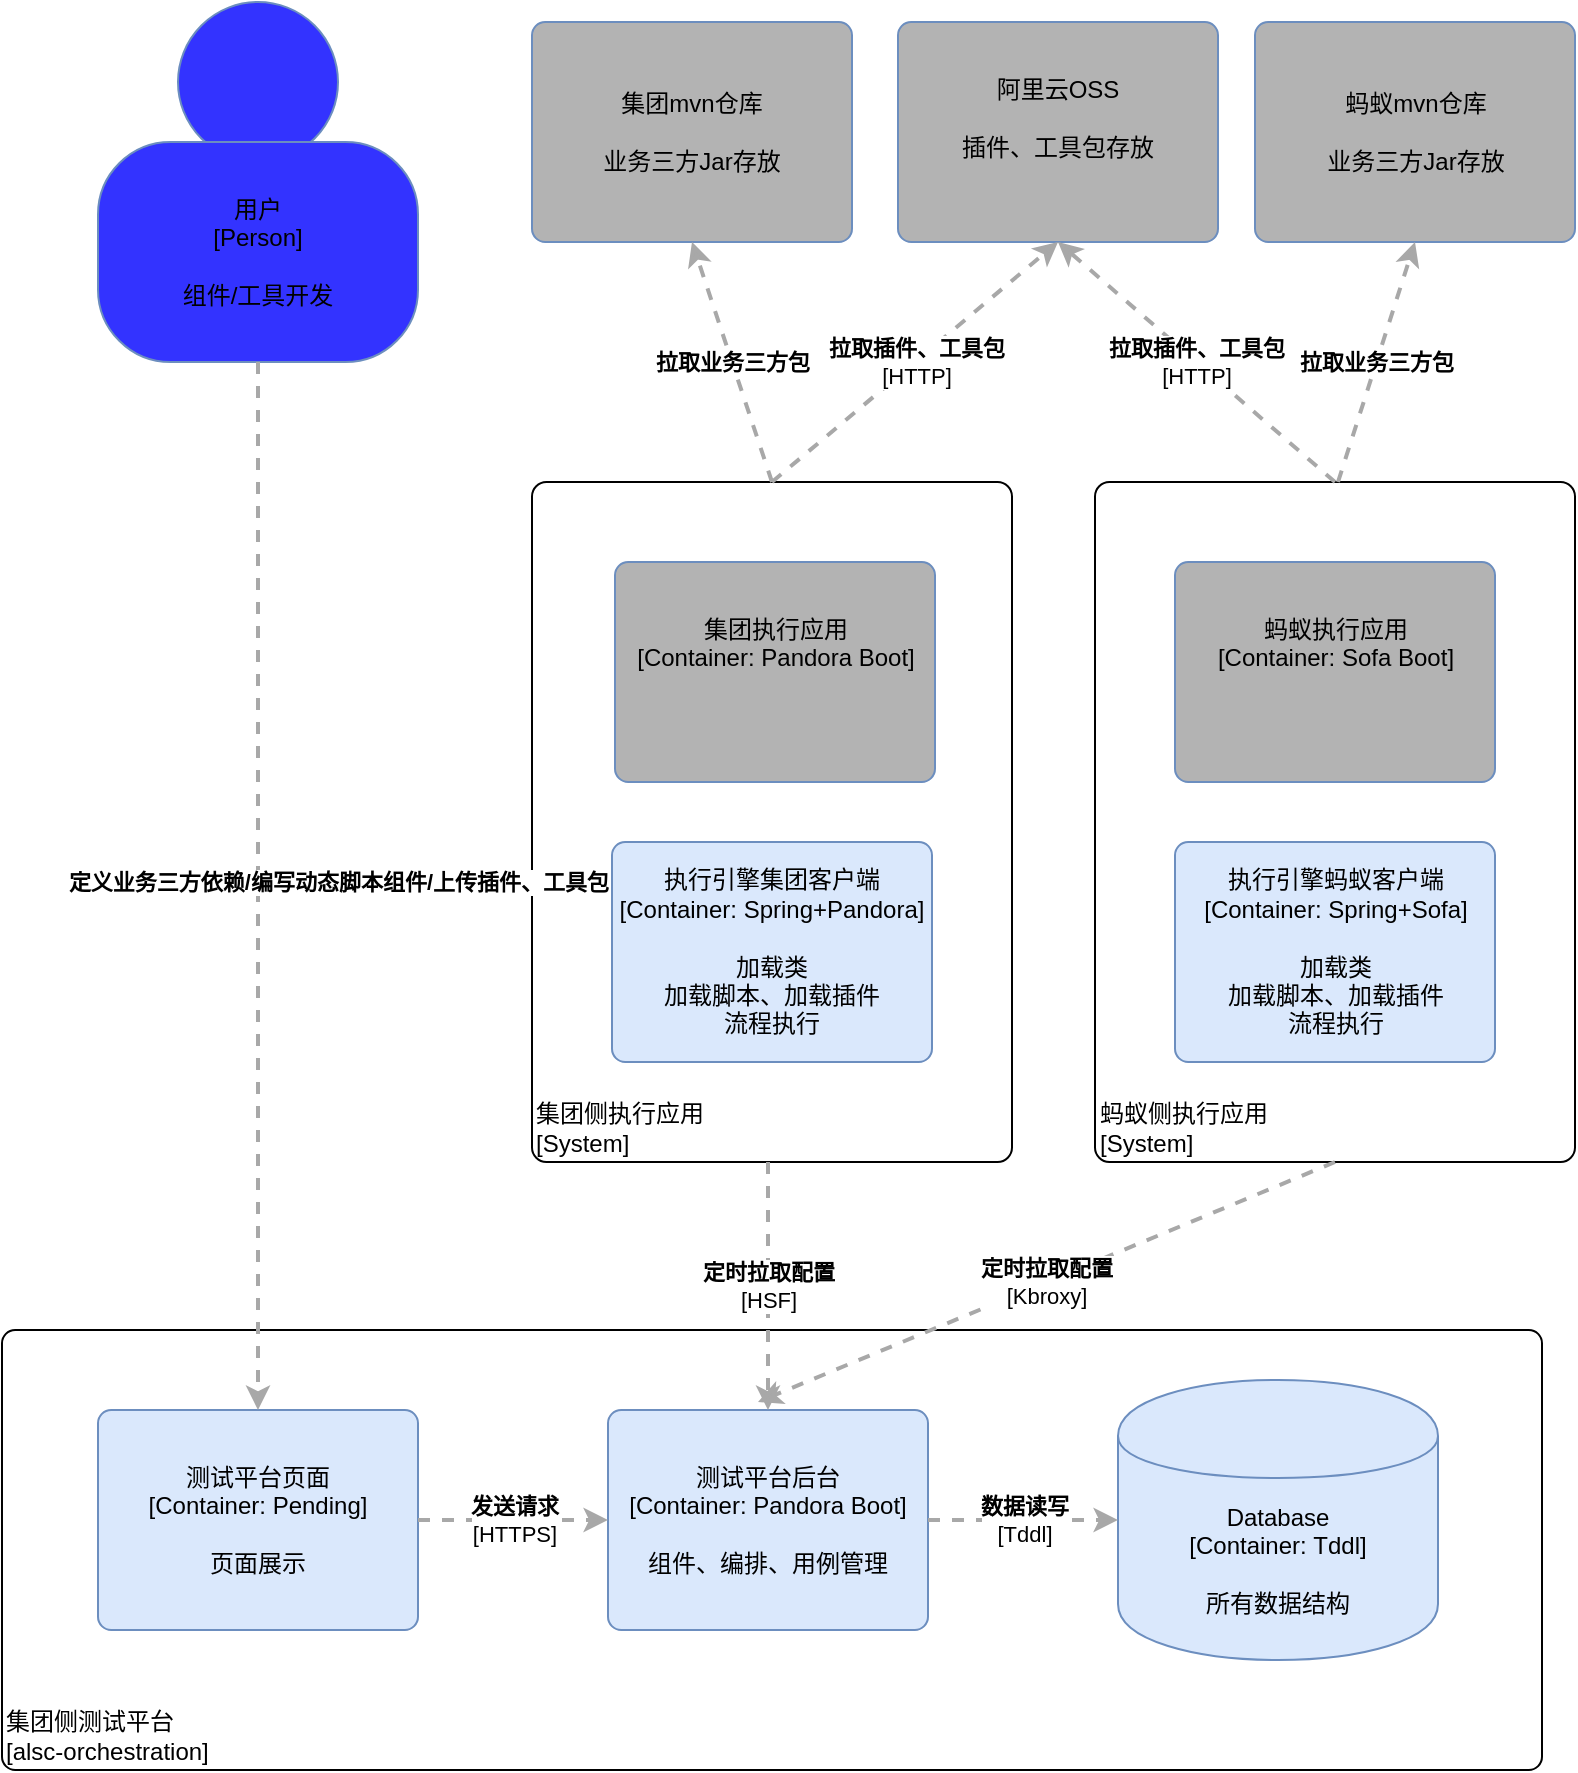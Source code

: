 <mxfile version="10.8.2" type="github"><diagram id="mtmfhuTGaaYhYyOTGC5t" name="Page-1"><mxGraphModel dx="1005" dy="615" grid="1" gridSize="10" guides="1" tooltips="1" connect="1" arrows="1" fold="1" page="1" pageScale="1" pageWidth="827" pageHeight="1169" math="0" shadow="0"><root><mxCell id="0"/><mxCell id="1" parent="0"/><mxCell id="rNYQg2nU4c1Ux6Mb_LW1-61" value="" style="group;rounded=0;labelBackgroundColor=none;fillColor=none;fontColor=#000000;align=center;html=1;strokeColor=#FFFFFF;" parent="1" vertex="1" connectable="0"><mxGeometry x="77" y="170" width="160" height="180" as="geometry"/><C4Person as="c4"/></mxCell><object label="&lt;div style=&quot;text-align: left&quot;&gt;集团侧测试平台&lt;/div&gt;&lt;div style=&quot;text-align: left&quot;&gt;[alsc-orchestration]&lt;/div&gt;" placeholders="1" c4Name="集团侧" c4Type="ExecutionEnvironment" c4Application="boundary" id="rNYQg2nU4c1Ux6Mb_LW1-65"><mxCell style="rounded=1;whiteSpace=wrap;html=1;labelBackgroundColor=none;fillColor=#ffffff;fontColor=#000000;align=left;arcSize=3;strokeColor=#000000;verticalAlign=bottom;shadow=0;" parent="1" vertex="1"><mxGeometry x="22" y="694" width="770" height="220" as="geometry"/><C4ExecutionEnvironment as="c4"/></mxCell></object><object label="&lt;span&gt;测试平台页面&lt;/span&gt;&lt;div&gt;[Container:&amp;nbsp;&lt;span&gt;Pending&lt;/span&gt;&lt;span&gt;]&lt;/span&gt;&lt;/div&gt;&lt;div&gt;&lt;br&gt;&lt;/div&gt;&lt;div&gt;页面展示&lt;/div&gt;" placeholders="1" c4Name="测试平台页面" c4Type="Container" c4Technology="Spring Controler" c4Description="页面展示" id="rNYQg2nU4c1Ux6Mb_LW1-66"><mxCell style="rounded=1;whiteSpace=wrap;html=1;labelBackgroundColor=none;fillColor=#dae8fc;fontColor=#000000;align=center;arcSize=6;strokeColor=#6c8ebf;shadow=0;" parent="1" vertex="1"><mxGeometry x="70" y="734" width="160" height="110" as="geometry"/><C4Container as="c4"/></mxCell></object><object label="&lt;span&gt;测试平台后台&lt;/span&gt;&lt;div&gt;[Container:&amp;nbsp;&lt;span&gt;Pandora Boot&lt;/span&gt;&lt;span&gt;]&lt;/span&gt;&lt;/div&gt;&lt;div&gt;&lt;br&gt;&lt;/div&gt;&lt;div&gt;组件、编排、用例管理&lt;/div&gt;" placeholders="1" c4Name="测试平台后台" c4Type="Container" c4Technology="Pandora Boot" c4Description="组件、用例、编排管理" id="rNYQg2nU4c1Ux6Mb_LW1-67"><mxCell style="rounded=1;whiteSpace=wrap;html=1;labelBackgroundColor=none;fillColor=#dae8fc;fontColor=#000000;align=center;arcSize=6;strokeColor=#6c8ebf;shadow=0;" parent="1" vertex="1"><mxGeometry x="325" y="734" width="160" height="110" as="geometry"/><C4Container as="c4"/></mxCell></object><object label="&lt;span&gt;Database&lt;/span&gt;&lt;div&gt;[Container:&amp;nbsp;Tddl]&lt;/div&gt;&lt;div&gt;&lt;br&gt;&lt;/div&gt;&lt;div&gt;所有数据结构&lt;/div&gt;" placeholders="1" c4Type="Database" c4Technology="Tddl" c4Description="所有数据结构" id="rNYQg2nU4c1Ux6Mb_LW1-68"><mxCell style="shape=cylinder;whiteSpace=wrap;html=1;boundedLbl=1;rounded=0;labelBackgroundColor=none;fillColor=#dae8fc;fontSize=12;fontColor=#000000;align=center;strokeColor=#6c8ebf;shadow=0;" parent="1" vertex="1"><mxGeometry x="580" y="719" width="160" height="140" as="geometry"/><C4Database as="c4"/></mxCell></object><object label="&lt;div style=&quot;text-align: left&quot;&gt;&lt;div style=&quot;text-align: center&quot;&gt;&lt;b&gt;发送请求&lt;/b&gt;&lt;/div&gt;&lt;div style=&quot;text-align: center&quot;&gt;[HTTPS]&lt;/div&gt;&lt;/div&gt;" c4Type="Relationship" c4Description="Beschreibung" c4Technology="technology" id="rNYQg2nU4c1Ux6Mb_LW1-69"><mxCell style="edgeStyle=none;rounded=0;html=1;entryX=0;entryY=0.5;jettySize=auto;orthogonalLoop=1;strokeColor=#A8A8A8;strokeWidth=2;fontColor=#000000;jumpStyle=none;dashed=1;exitX=1;exitY=0.5;exitDx=0;exitDy=0;entryDx=0;entryDy=0;" parent="1" source="rNYQg2nU4c1Ux6Mb_LW1-66" target="rNYQg2nU4c1Ux6Mb_LW1-67" edge="1"><mxGeometry width="160" relative="1" as="geometry"><mxPoint x="62" y="974" as="sourcePoint"/><mxPoint x="222" y="974" as="targetPoint"/></mxGeometry><C4Relationship as="c4"/></mxCell></object><object label="&lt;div style=&quot;text-align: left&quot;&gt;&lt;div style=&quot;text-align: center&quot;&gt;&lt;b&gt;数据读写&lt;/b&gt;&lt;/div&gt;&lt;div style=&quot;text-align: center&quot;&gt;[Tddl]&lt;/div&gt;&lt;/div&gt;" c4Type="Relationship" c4Description="Beschreibung" c4Technology="technology" id="rNYQg2nU4c1Ux6Mb_LW1-70"><mxCell style="edgeStyle=none;rounded=0;html=1;entryX=0;entryY=0.5;jettySize=auto;orthogonalLoop=1;strokeColor=#A8A8A8;strokeWidth=2;fontColor=#000000;jumpStyle=none;dashed=1;exitX=1;exitY=0.5;exitDx=0;exitDy=0;entryDx=0;entryDy=0;" parent="1" source="rNYQg2nU4c1Ux6Mb_LW1-67" target="rNYQg2nU4c1Ux6Mb_LW1-68" edge="1"><mxGeometry width="160" relative="1" as="geometry"><mxPoint x="492" y="674" as="sourcePoint"/><mxPoint x="652" y="674" as="targetPoint"/></mxGeometry><C4Relationship as="c4"/></mxCell></object><object label="&lt;div style=&quot;text-align: left&quot;&gt;集团侧执行应用&lt;/div&gt;&lt;div style=&quot;text-align: left&quot;&gt;[System]&lt;/div&gt;&lt;div style=&quot;text-align: right&quot;&gt;&lt;/div&gt;" placeholders="1" c4Name="集团侧租户" c4Type="DeploymentNode" c4OperationSystem="System" c4ScalingFactor="" id="rNYQg2nU4c1Ux6Mb_LW1-82"><mxCell style="rounded=1;whiteSpace=wrap;html=1;labelBackgroundColor=none;fillColor=#ffffff;fontColor=#000000;align=left;arcSize=3;strokeColor=#000000;verticalAlign=bottom;shadow=0;" parent="1" vertex="1"><mxGeometry x="287" y="270" width="240" height="340" as="geometry"/><C4DeploymentNode as="c4"/></mxCell></object><object label="执行引擎集团客户端&lt;br&gt;&lt;div&gt;[Container:&amp;nbsp;&lt;span&gt;Spring+Pandora&lt;/span&gt;&lt;span&gt;]&lt;/span&gt;&lt;/div&gt;&lt;div&gt;&lt;br&gt;&lt;/div&gt;&lt;div&gt;加载类&lt;/div&gt;&lt;div&gt;加载脚本、加载插件&lt;/div&gt;&lt;div&gt;流程执行&lt;/div&gt;" placeholders="1" c4Name="集团执行器" c4Type="Container" c4Technology="Spring+Pandora" c4Description="执行引擎" id="rNYQg2nU4c1Ux6Mb_LW1-83"><mxCell style="rounded=1;whiteSpace=wrap;html=1;labelBackgroundColor=none;fillColor=#dae8fc;fontColor=#000000;align=center;arcSize=6;strokeColor=#6c8ebf;shadow=0;" parent="1" vertex="1"><mxGeometry x="327" y="450" width="160" height="110" as="geometry"/><C4Container as="c4"/></mxCell></object><object label="&lt;span&gt;集团执行应用&lt;/span&gt;&lt;div&gt;[Container:&amp;nbsp;&lt;span&gt;Pandora Boot&lt;/span&gt;&lt;span&gt;]&lt;/span&gt;&lt;/div&gt;&lt;div&gt;&lt;br&gt;&lt;/div&gt;&lt;div&gt;&lt;br&gt;&lt;/div&gt;" placeholders="1" c4Name="集团租户" c4Type="Container" c4Technology="Pandora Boot" c4Description="提供组件" id="rNYQg2nU4c1Ux6Mb_LW1-84"><mxCell style="rounded=1;whiteSpace=wrap;html=1;labelBackgroundColor=none;fillColor=#B3B3B3;fontColor=#000000;align=center;arcSize=6;strokeColor=#6c8ebf;shadow=0;" parent="1" vertex="1"><mxGeometry x="328.5" y="310" width="160" height="110" as="geometry"/><C4Container as="c4"/></mxCell></object><object label="&lt;div style=&quot;text-align: left&quot;&gt;&lt;div style=&quot;text-align: center&quot;&gt;&lt;b&gt;定时拉取配置&lt;/b&gt;&lt;/div&gt;&lt;div style=&quot;text-align: center&quot;&gt;[HSF]&lt;/div&gt;&lt;/div&gt;" c4Type="Relationship" c4Description="Beschreibung" c4Technology="technology" id="rNYQg2nU4c1Ux6Mb_LW1-76"><mxCell style="edgeStyle=none;rounded=0;html=1;jettySize=auto;orthogonalLoop=1;strokeColor=#A8A8A8;strokeWidth=2;fontColor=#000000;jumpStyle=none;dashed=1;entryX=0.5;entryY=0;entryDx=0;entryDy=0;" parent="1" target="rNYQg2nU4c1Ux6Mb_LW1-67" edge="1"><mxGeometry width="160" relative="1" as="geometry"><mxPoint x="405" y="610" as="sourcePoint"/><mxPoint x="220" y="640" as="targetPoint"/></mxGeometry><C4Relationship as="c4"/></mxCell></object><object label="&lt;div style=&quot;text-align: left&quot;&gt;蚂蚁侧执行应用&lt;/div&gt;&lt;div style=&quot;text-align: left&quot;&gt;[System]&lt;/div&gt;&lt;div style=&quot;text-align: right&quot;&gt;&lt;/div&gt;" placeholders="1" c4Name="蚂蚁侧租户" c4Type="DeploymentNode" c4OperationSystem="System" c4ScalingFactor="" id="rNYQg2nU4c1Ux6Mb_LW1-89"><mxCell style="rounded=1;whiteSpace=wrap;html=1;labelBackgroundColor=none;fillColor=#ffffff;fontColor=#000000;align=left;arcSize=3;strokeColor=#000000;verticalAlign=bottom;shadow=0;" parent="1" vertex="1"><mxGeometry x="568.5" y="270" width="240" height="340" as="geometry"/><C4DeploymentNode as="c4"/></mxCell></object><object label="&lt;span&gt;执行引擎蚂蚁客户端&lt;/span&gt;&lt;div&gt;[Container:&amp;nbsp;&lt;span&gt;Spring+Sofa&lt;/span&gt;&lt;span&gt;]&lt;/span&gt;&lt;/div&gt;&lt;div&gt;&lt;br&gt;&lt;/div&gt;&lt;div&gt;&lt;div&gt;加载类&lt;/div&gt;&lt;div&gt;加载脚本、加载插件&lt;/div&gt;&lt;div&gt;流程执行&lt;/div&gt;&lt;/div&gt;" placeholders="1" c4Name="蚂蚁执行器" c4Type="Container" c4Technology="Spring+Sofa" c4Description="执行引擎" id="rNYQg2nU4c1Ux6Mb_LW1-90"><mxCell style="rounded=1;whiteSpace=wrap;html=1;labelBackgroundColor=none;fillColor=#dae8fc;fontColor=#000000;align=center;arcSize=6;strokeColor=#6c8ebf;shadow=0;" parent="1" vertex="1"><mxGeometry x="608.5" y="450" width="160" height="110" as="geometry"/><C4Container as="c4"/></mxCell></object><object label="&lt;span&gt;蚂蚁执行应用&lt;/span&gt;&lt;div&gt;[Container:&amp;nbsp;&lt;span&gt;Sofa Boot&lt;/span&gt;&lt;span&gt;]&lt;/span&gt;&lt;/div&gt;&lt;div&gt;&lt;br&gt;&lt;/div&gt;&lt;div&gt;&lt;br&gt;&lt;/div&gt;" placeholders="1" c4Name="蚂蚁租户" c4Type="Container" c4Technology="Sofa Boot" c4Description="提供组件" id="rNYQg2nU4c1Ux6Mb_LW1-91"><mxCell style="rounded=1;whiteSpace=wrap;html=1;labelBackgroundColor=none;fillColor=#B3B3B3;fontColor=#000000;align=center;arcSize=6;strokeColor=#6c8ebf;shadow=0;" parent="1" vertex="1"><mxGeometry x="608.5" y="310" width="160" height="110" as="geometry"/><C4Container as="c4"/></mxCell></object><object label="&lt;div style=&quot;text-align: left&quot;&gt;&lt;div style=&quot;text-align: center&quot;&gt;&lt;b&gt;定时拉取配置&lt;/b&gt;&lt;/div&gt;&lt;div style=&quot;text-align: center&quot;&gt;[Kbroxy]&lt;/div&gt;&lt;/div&gt;" c4Type="Relationship" c4Description="Beschreibung" c4Technology="technology" id="rNYQg2nU4c1Ux6Mb_LW1-77"><mxCell style="edgeStyle=none;rounded=0;html=1;jettySize=auto;orthogonalLoop=1;strokeColor=#A8A8A8;strokeWidth=2;fontColor=#000000;jumpStyle=none;dashed=1;exitX=0.5;exitY=1;exitDx=0;exitDy=0;" parent="1" source="rNYQg2nU4c1Ux6Mb_LW1-89" edge="1"><mxGeometry width="160" relative="1" as="geometry"><mxPoint x="415" y="744" as="sourcePoint"/><mxPoint x="400" y="730" as="targetPoint"/></mxGeometry><C4Relationship as="c4"/></mxCell></object><mxCell id="rNYQg2nU4c1Ux6Mb_LW1-63" value="" style="ellipse;whiteSpace=wrap;html=1;aspect=fixed;rounded=0;labelBackgroundColor=none;fillColor=#3333FF;fontSize=12;fontColor=#000000;align=center;strokeColor=#6c8ebf;" parent="1" vertex="1"><mxGeometry x="110" y="30" width="80" height="80" as="geometry"/><C4Person as="c4"/></mxCell><object label="用户&lt;div&gt;[Person]&lt;/div&gt;&lt;div&gt;&lt;br&gt;&lt;/div&gt;&lt;div&gt;组件/工具开发" placeholders="1" c4Name="用户" c4Type="body" c4Description="组件/工具开发" id="rNYQg2nU4c1Ux6Mb_LW1-62"><mxCell style="rounded=1;whiteSpace=wrap;html=1;labelBackgroundColor=none;fillColor=#3333FF;fontColor=#000000;align=center;arcSize=33;strokeColor=#6c8ebf;" parent="1" vertex="1"><mxGeometry x="70" y="100" width="160" height="110" as="geometry"/><C4Person as="c4"/></mxCell></object><object label="&lt;div style=&quot;text-align: left&quot;&gt;&lt;div style=&quot;text-align: center&quot;&gt;&lt;b&gt;定义业务三方依赖/编写动态脚本组件&lt;/b&gt;&lt;b&gt;/上传插件、工具包&lt;/b&gt;&lt;/div&gt;&lt;/div&gt;" c4Type="Relationship" c4Description="Beschreibung" c4Technology="technology" id="rNYQg2nU4c1Ux6Mb_LW1-71"><mxCell style="edgeStyle=none;rounded=0;html=1;entryX=0.5;entryY=0;jettySize=auto;orthogonalLoop=1;strokeColor=#A8A8A8;strokeWidth=2;fontColor=#000000;jumpStyle=none;dashed=1;exitX=0.5;exitY=1;exitDx=0;exitDy=0;entryDx=0;entryDy=0;" parent="1" source="rNYQg2nU4c1Ux6Mb_LW1-62" target="rNYQg2nU4c1Ux6Mb_LW1-66" edge="1"><mxGeometry x="-0.008" y="40" width="160" relative="1" as="geometry"><mxPoint x="409" y="360" as="sourcePoint"/><mxPoint x="152" y="490" as="targetPoint"/><mxPoint as="offset"/></mxGeometry><C4Relationship as="c4"/></mxCell></object><object label="阿里云OSS&lt;br&gt;&lt;br&gt;插件、工具包存放&lt;br&gt;&lt;div&gt;&lt;br&gt;&lt;/div&gt;" placeholders="1" c4Name="集团租户" c4Type="Container" c4Technology="Pandora Boot" c4Description="提供组件" id="MDu24ClF3kX1kZKs0aWX-1"><mxCell style="rounded=1;whiteSpace=wrap;html=1;labelBackgroundColor=none;fillColor=#B3B3B3;fontColor=#000000;align=center;arcSize=6;strokeColor=#6c8ebf;shadow=0;" vertex="1" parent="1"><mxGeometry x="470" y="40" width="160" height="110" as="geometry"/><C4Container as="c4"/></mxCell></object><object label="蚂蚁mvn仓库&lt;br&gt;&lt;br&gt;业务三方Jar存放&lt;br&gt;" placeholders="1" c4Name="集团租户" c4Type="Container" c4Technology="Pandora Boot" c4Description="提供组件" id="MDu24ClF3kX1kZKs0aWX-2"><mxCell style="rounded=1;whiteSpace=wrap;html=1;labelBackgroundColor=none;fillColor=#B3B3B3;fontColor=#000000;align=center;arcSize=6;strokeColor=#6c8ebf;shadow=0;" vertex="1" parent="1"><mxGeometry x="648.5" y="40" width="160" height="110" as="geometry"/><C4Container as="c4"/></mxCell></object><object label="集团mvn仓库&lt;br&gt;&lt;br&gt;业务三方Jar存放&lt;br&gt;" placeholders="1" c4Name="集团租户" c4Type="Container" c4Technology="Pandora Boot" c4Description="提供组件" id="MDu24ClF3kX1kZKs0aWX-3"><mxCell style="rounded=1;whiteSpace=wrap;html=1;labelBackgroundColor=none;fillColor=#B3B3B3;fontColor=#000000;align=center;arcSize=6;strokeColor=#6c8ebf;shadow=0;" vertex="1" parent="1"><mxGeometry x="287" y="40" width="160" height="110" as="geometry"/><C4Container as="c4"/></mxCell></object><object label="&lt;div style=&quot;text-align: left&quot;&gt;&lt;div style=&quot;text-align: center&quot;&gt;&lt;b&gt;拉取插件、工具包&lt;/b&gt;&lt;/div&gt;&lt;div style=&quot;text-align: center&quot;&gt;[HTTP]&lt;/div&gt;&lt;/div&gt;" c4Type="Relationship" c4Description="Beschreibung" c4Technology="technology" id="MDu24ClF3kX1kZKs0aWX-6"><mxCell style="edgeStyle=none;rounded=0;html=1;jettySize=auto;orthogonalLoop=1;strokeColor=#A8A8A8;strokeWidth=2;fontColor=#000000;jumpStyle=none;dashed=1;exitX=0.5;exitY=0;exitDx=0;exitDy=0;entryX=0.5;entryY=1;entryDx=0;entryDy=0;" edge="1" parent="1" source="rNYQg2nU4c1Ux6Mb_LW1-89" target="MDu24ClF3kX1kZKs0aWX-1"><mxGeometry width="160" relative="1" as="geometry"><mxPoint x="552" y="200" as="sourcePoint"/><mxPoint x="550" y="374" as="targetPoint"/></mxGeometry><C4Relationship as="c4"/></mxCell></object><object label="&lt;div style=&quot;text-align: left&quot;&gt;&lt;div style=&quot;text-align: center&quot;&gt;&lt;b&gt;拉取插件、工具包&lt;/b&gt;&lt;/div&gt;&lt;div style=&quot;text-align: center&quot;&gt;[HTTP]&lt;/div&gt;&lt;/div&gt;" c4Type="Relationship" c4Description="Beschreibung" c4Technology="technology" id="MDu24ClF3kX1kZKs0aWX-7"><mxCell style="edgeStyle=none;rounded=0;html=1;jettySize=auto;orthogonalLoop=1;strokeColor=#A8A8A8;strokeWidth=2;fontColor=#000000;jumpStyle=none;dashed=1;exitX=0.5;exitY=0;exitDx=0;exitDy=0;" edge="1" parent="1" source="rNYQg2nU4c1Ux6Mb_LW1-82"><mxGeometry width="160" relative="1" as="geometry"><mxPoint x="699" y="460" as="sourcePoint"/><mxPoint x="550" y="150" as="targetPoint"/></mxGeometry><C4Relationship as="c4"/></mxCell></object><object label="&lt;div style=&quot;text-align: left&quot;&gt;&lt;div style=&quot;text-align: center&quot;&gt;&lt;b&gt;拉取业务三方包&lt;/b&gt;&lt;/div&gt;&lt;/div&gt;" c4Type="Relationship" c4Description="Beschreibung" c4Technology="technology" id="MDu24ClF3kX1kZKs0aWX-9"><mxCell style="edgeStyle=none;rounded=0;html=1;jettySize=auto;orthogonalLoop=1;strokeColor=#A8A8A8;strokeWidth=2;fontColor=#000000;jumpStyle=none;dashed=1;entryX=0.5;entryY=1;entryDx=0;entryDy=0;" edge="1" parent="1" target="MDu24ClF3kX1kZKs0aWX-2"><mxGeometry width="160" relative="1" as="geometry"><mxPoint x="690" y="270" as="sourcePoint"/><mxPoint x="560" y="160" as="targetPoint"/></mxGeometry><C4Relationship as="c4"/></mxCell></object><object label="&lt;div style=&quot;text-align: left&quot;&gt;&lt;div style=&quot;text-align: center&quot;&gt;&lt;b&gt;拉取业务三方包&lt;/b&gt;&lt;/div&gt;&lt;/div&gt;" c4Type="Relationship" c4Description="Beschreibung" c4Technology="technology" id="MDu24ClF3kX1kZKs0aWX-10"><mxCell style="edgeStyle=none;rounded=0;html=1;jettySize=auto;orthogonalLoop=1;strokeColor=#A8A8A8;strokeWidth=2;fontColor=#000000;jumpStyle=none;dashed=1;entryX=0.5;entryY=1;entryDx=0;entryDy=0;exitX=0.5;exitY=0;exitDx=0;exitDy=0;" edge="1" parent="1" source="rNYQg2nU4c1Ux6Mb_LW1-82" target="MDu24ClF3kX1kZKs0aWX-3"><mxGeometry width="160" relative="1" as="geometry"><mxPoint x="700" y="280" as="sourcePoint"/><mxPoint x="739" y="160" as="targetPoint"/></mxGeometry><C4Relationship as="c4"/></mxCell></object></root></mxGraphModel></diagram></mxfile>